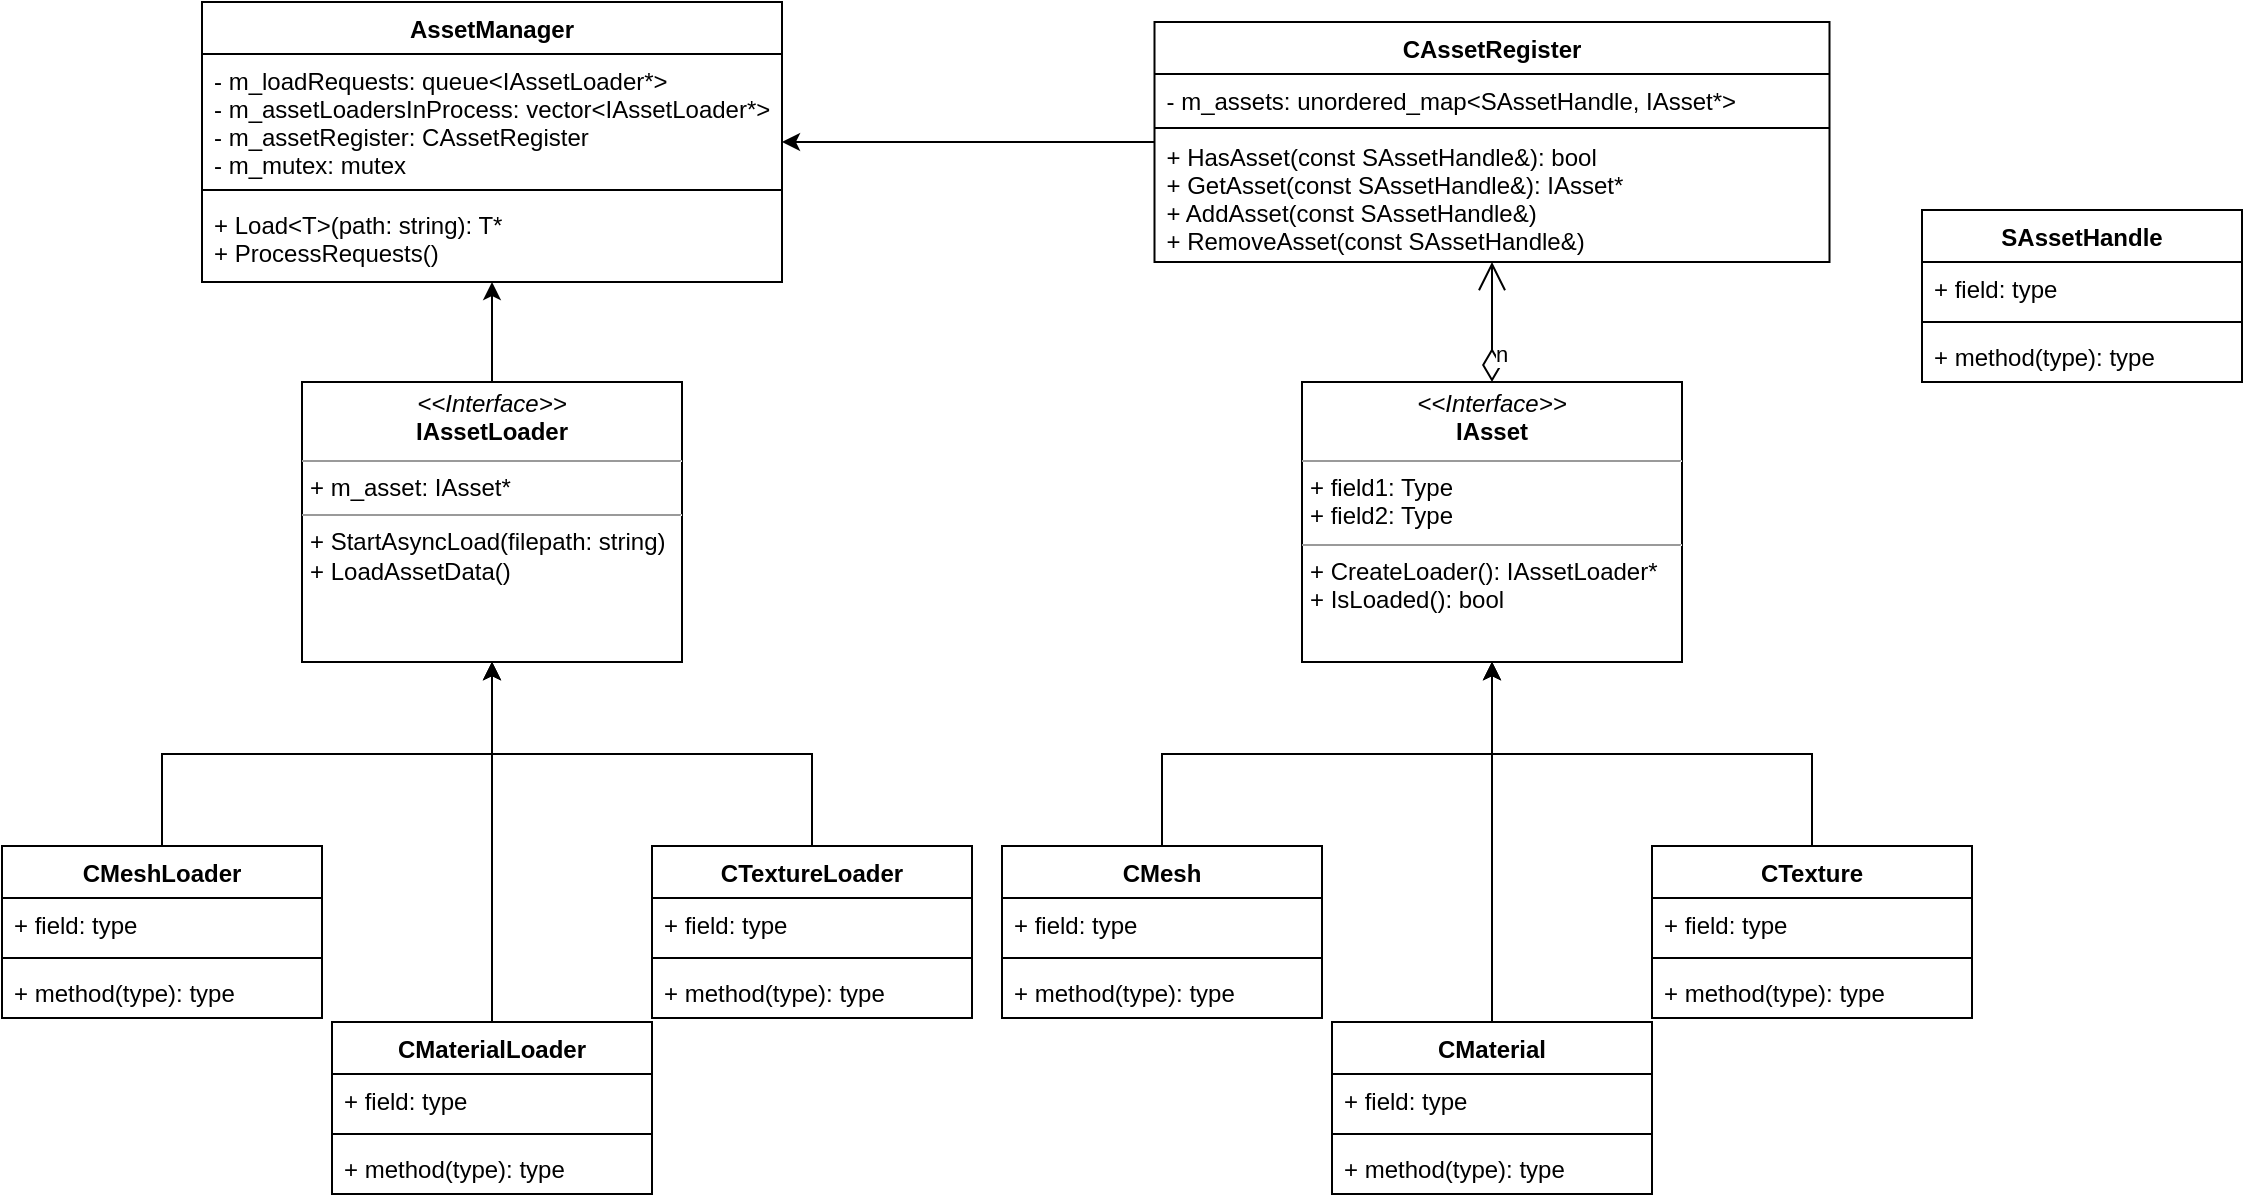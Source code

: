 <mxfile version="14.6.13" type="device"><diagram id="C5RBs43oDa-KdzZeNtuy" name="Page-1"><mxGraphModel dx="2299" dy="732" grid="1" gridSize="10" guides="1" tooltips="1" connect="1" arrows="1" fold="1" page="1" pageScale="1" pageWidth="827" pageHeight="1169" math="0" shadow="0"><root><mxCell id="WIyWlLk6GJQsqaUBKTNV-0"/><mxCell id="WIyWlLk6GJQsqaUBKTNV-1" parent="WIyWlLk6GJQsqaUBKTNV-0"/><mxCell id="VGFlbuAj11v9DEnDCSBg-0" value="AssetManager" style="swimlane;fontStyle=1;align=center;verticalAlign=top;childLayout=stackLayout;horizontal=1;startSize=26;horizontalStack=0;resizeParent=1;resizeParentMax=0;resizeLast=0;collapsible=1;marginBottom=0;" parent="WIyWlLk6GJQsqaUBKTNV-1" vertex="1"><mxGeometry x="-30" y="120" width="290" height="140" as="geometry"/></mxCell><mxCell id="VGFlbuAj11v9DEnDCSBg-1" value="- m_loadRequests: queue&lt;IAssetLoader*&gt;&#10;- m_assetLoadersInProcess: vector&lt;IAssetLoader*&gt;&#10;- m_assetRegister: CAssetRegister&#10;- m_mutex: mutex" style="text;strokeColor=none;fillColor=none;align=left;verticalAlign=top;spacingLeft=4;spacingRight=4;overflow=hidden;rotatable=0;points=[[0,0.5],[1,0.5]];portConstraint=eastwest;" parent="VGFlbuAj11v9DEnDCSBg-0" vertex="1"><mxGeometry y="26" width="290" height="64" as="geometry"/></mxCell><mxCell id="VGFlbuAj11v9DEnDCSBg-2" value="" style="line;strokeWidth=1;fillColor=none;align=left;verticalAlign=middle;spacingTop=-1;spacingLeft=3;spacingRight=3;rotatable=0;labelPosition=right;points=[];portConstraint=eastwest;" parent="VGFlbuAj11v9DEnDCSBg-0" vertex="1"><mxGeometry y="90" width="290" height="8" as="geometry"/></mxCell><mxCell id="VGFlbuAj11v9DEnDCSBg-3" value="+ Load&lt;T&gt;(path: string): T*&#10;+ ProcessRequests()" style="text;strokeColor=none;fillColor=none;align=left;verticalAlign=top;spacingLeft=4;spacingRight=4;overflow=hidden;rotatable=0;points=[[0,0.5],[1,0.5]];portConstraint=eastwest;" parent="VGFlbuAj11v9DEnDCSBg-0" vertex="1"><mxGeometry y="98" width="290" height="42" as="geometry"/></mxCell><mxCell id="VGFlbuAj11v9DEnDCSBg-4" value="&lt;p style=&quot;margin: 0px ; margin-top: 4px ; text-align: center&quot;&gt;&lt;i&gt;&amp;lt;&amp;lt;Interface&amp;gt;&amp;gt;&lt;/i&gt;&lt;br&gt;&lt;b&gt;IAsset&lt;/b&gt;&lt;/p&gt;&lt;hr size=&quot;1&quot;&gt;&lt;p style=&quot;margin: 0px ; margin-left: 4px&quot;&gt;+ field1: Type&lt;br&gt;+ field2: Type&lt;/p&gt;&lt;hr size=&quot;1&quot;&gt;&lt;p style=&quot;margin: 0px ; margin-left: 4px&quot;&gt;+ CreateLoader(): IAssetLoader*&lt;/p&gt;&lt;p style=&quot;margin: 0px ; margin-left: 4px&quot;&gt;+ IsLoaded(): bool&lt;/p&gt;" style="verticalAlign=top;align=left;overflow=fill;fontSize=12;fontFamily=Helvetica;html=1;" parent="WIyWlLk6GJQsqaUBKTNV-1" vertex="1"><mxGeometry x="520" y="310" width="190" height="140" as="geometry"/></mxCell><mxCell id="VGFlbuAj11v9DEnDCSBg-13" style="edgeStyle=orthogonalEdgeStyle;rounded=0;orthogonalLoop=1;jettySize=auto;html=1;entryX=0.5;entryY=1;entryDx=0;entryDy=0;" parent="WIyWlLk6GJQsqaUBKTNV-1" source="VGFlbuAj11v9DEnDCSBg-9" target="VGFlbuAj11v9DEnDCSBg-4" edge="1"><mxGeometry relative="1" as="geometry"/></mxCell><mxCell id="VGFlbuAj11v9DEnDCSBg-9" value="CMesh" style="swimlane;fontStyle=1;align=center;verticalAlign=top;childLayout=stackLayout;horizontal=1;startSize=26;horizontalStack=0;resizeParent=1;resizeParentMax=0;resizeLast=0;collapsible=1;marginBottom=0;" parent="WIyWlLk6GJQsqaUBKTNV-1" vertex="1"><mxGeometry x="370" y="542" width="160" height="86" as="geometry"/></mxCell><mxCell id="VGFlbuAj11v9DEnDCSBg-10" value="+ field: type" style="text;strokeColor=none;fillColor=none;align=left;verticalAlign=top;spacingLeft=4;spacingRight=4;overflow=hidden;rotatable=0;points=[[0,0.5],[1,0.5]];portConstraint=eastwest;" parent="VGFlbuAj11v9DEnDCSBg-9" vertex="1"><mxGeometry y="26" width="160" height="26" as="geometry"/></mxCell><mxCell id="VGFlbuAj11v9DEnDCSBg-11" value="" style="line;strokeWidth=1;fillColor=none;align=left;verticalAlign=middle;spacingTop=-1;spacingLeft=3;spacingRight=3;rotatable=0;labelPosition=right;points=[];portConstraint=eastwest;" parent="VGFlbuAj11v9DEnDCSBg-9" vertex="1"><mxGeometry y="52" width="160" height="8" as="geometry"/></mxCell><mxCell id="VGFlbuAj11v9DEnDCSBg-12" value="+ method(type): type" style="text;strokeColor=none;fillColor=none;align=left;verticalAlign=top;spacingLeft=4;spacingRight=4;overflow=hidden;rotatable=0;points=[[0,0.5],[1,0.5]];portConstraint=eastwest;" parent="VGFlbuAj11v9DEnDCSBg-9" vertex="1"><mxGeometry y="60" width="160" height="26" as="geometry"/></mxCell><mxCell id="VGFlbuAj11v9DEnDCSBg-18" style="edgeStyle=orthogonalEdgeStyle;rounded=0;orthogonalLoop=1;jettySize=auto;html=1;entryX=0.5;entryY=1;entryDx=0;entryDy=0;" parent="WIyWlLk6GJQsqaUBKTNV-1" source="VGFlbuAj11v9DEnDCSBg-14" target="VGFlbuAj11v9DEnDCSBg-4" edge="1"><mxGeometry relative="1" as="geometry"/></mxCell><mxCell id="VGFlbuAj11v9DEnDCSBg-14" value="CTexture" style="swimlane;fontStyle=1;align=center;verticalAlign=top;childLayout=stackLayout;horizontal=1;startSize=26;horizontalStack=0;resizeParent=1;resizeParentMax=0;resizeLast=0;collapsible=1;marginBottom=0;" parent="WIyWlLk6GJQsqaUBKTNV-1" vertex="1"><mxGeometry x="695" y="542" width="160" height="86" as="geometry"/></mxCell><mxCell id="VGFlbuAj11v9DEnDCSBg-15" value="+ field: type" style="text;strokeColor=none;fillColor=none;align=left;verticalAlign=top;spacingLeft=4;spacingRight=4;overflow=hidden;rotatable=0;points=[[0,0.5],[1,0.5]];portConstraint=eastwest;" parent="VGFlbuAj11v9DEnDCSBg-14" vertex="1"><mxGeometry y="26" width="160" height="26" as="geometry"/></mxCell><mxCell id="VGFlbuAj11v9DEnDCSBg-16" value="" style="line;strokeWidth=1;fillColor=none;align=left;verticalAlign=middle;spacingTop=-1;spacingLeft=3;spacingRight=3;rotatable=0;labelPosition=right;points=[];portConstraint=eastwest;" parent="VGFlbuAj11v9DEnDCSBg-14" vertex="1"><mxGeometry y="52" width="160" height="8" as="geometry"/></mxCell><mxCell id="VGFlbuAj11v9DEnDCSBg-17" value="+ method(type): type" style="text;strokeColor=none;fillColor=none;align=left;verticalAlign=top;spacingLeft=4;spacingRight=4;overflow=hidden;rotatable=0;points=[[0,0.5],[1,0.5]];portConstraint=eastwest;" parent="VGFlbuAj11v9DEnDCSBg-14" vertex="1"><mxGeometry y="60" width="160" height="26" as="geometry"/></mxCell><mxCell id="VGFlbuAj11v9DEnDCSBg-23" style="edgeStyle=orthogonalEdgeStyle;rounded=0;orthogonalLoop=1;jettySize=auto;html=1;entryX=0.5;entryY=1;entryDx=0;entryDy=0;" parent="WIyWlLk6GJQsqaUBKTNV-1" source="VGFlbuAj11v9DEnDCSBg-19" target="VGFlbuAj11v9DEnDCSBg-4" edge="1"><mxGeometry relative="1" as="geometry"/></mxCell><mxCell id="VGFlbuAj11v9DEnDCSBg-19" value="CMaterial" style="swimlane;fontStyle=1;align=center;verticalAlign=top;childLayout=stackLayout;horizontal=1;startSize=26;horizontalStack=0;resizeParent=1;resizeParentMax=0;resizeLast=0;collapsible=1;marginBottom=0;" parent="WIyWlLk6GJQsqaUBKTNV-1" vertex="1"><mxGeometry x="535" y="630" width="160" height="86" as="geometry"/></mxCell><mxCell id="VGFlbuAj11v9DEnDCSBg-20" value="+ field: type" style="text;strokeColor=none;fillColor=none;align=left;verticalAlign=top;spacingLeft=4;spacingRight=4;overflow=hidden;rotatable=0;points=[[0,0.5],[1,0.5]];portConstraint=eastwest;" parent="VGFlbuAj11v9DEnDCSBg-19" vertex="1"><mxGeometry y="26" width="160" height="26" as="geometry"/></mxCell><mxCell id="VGFlbuAj11v9DEnDCSBg-21" value="" style="line;strokeWidth=1;fillColor=none;align=left;verticalAlign=middle;spacingTop=-1;spacingLeft=3;spacingRight=3;rotatable=0;labelPosition=right;points=[];portConstraint=eastwest;" parent="VGFlbuAj11v9DEnDCSBg-19" vertex="1"><mxGeometry y="52" width="160" height="8" as="geometry"/></mxCell><mxCell id="VGFlbuAj11v9DEnDCSBg-22" value="+ method(type): type" style="text;strokeColor=none;fillColor=none;align=left;verticalAlign=top;spacingLeft=4;spacingRight=4;overflow=hidden;rotatable=0;points=[[0,0.5],[1,0.5]];portConstraint=eastwest;" parent="VGFlbuAj11v9DEnDCSBg-19" vertex="1"><mxGeometry y="60" width="160" height="26" as="geometry"/></mxCell><mxCell id="oCuiedy98zwSzICDk2j--4" style="edgeStyle=orthogonalEdgeStyle;rounded=0;orthogonalLoop=1;jettySize=auto;html=1;" edge="1" parent="WIyWlLk6GJQsqaUBKTNV-1" source="VGFlbuAj11v9DEnDCSBg-24" target="VGFlbuAj11v9DEnDCSBg-0"><mxGeometry relative="1" as="geometry"/></mxCell><mxCell id="VGFlbuAj11v9DEnDCSBg-24" value="CAssetRegister" style="swimlane;fontStyle=1;align=center;verticalAlign=top;childLayout=stackLayout;horizontal=1;startSize=26;horizontalStack=0;resizeParent=1;resizeParentMax=0;resizeLast=0;collapsible=1;marginBottom=0;" parent="WIyWlLk6GJQsqaUBKTNV-1" vertex="1"><mxGeometry x="446.25" y="130" width="337.5" height="120" as="geometry"/></mxCell><mxCell id="7nH6v_XHkIskKrLU2FsE-19" value="- m_assets: unordered_map&lt;SAssetHandle, IAsset*&gt;" style="text;strokeColor=none;fillColor=none;align=left;verticalAlign=top;spacingLeft=4;spacingRight=4;overflow=hidden;rotatable=0;points=[[0,0.5],[1,0.5]];portConstraint=eastwest;" parent="VGFlbuAj11v9DEnDCSBg-24" vertex="1"><mxGeometry y="26" width="337.5" height="26" as="geometry"/></mxCell><mxCell id="VGFlbuAj11v9DEnDCSBg-26" value="" style="line;strokeWidth=1;fillColor=none;align=left;verticalAlign=middle;spacingTop=-1;spacingLeft=3;spacingRight=3;rotatable=0;labelPosition=right;points=[];portConstraint=eastwest;" parent="VGFlbuAj11v9DEnDCSBg-24" vertex="1"><mxGeometry y="52" width="337.5" height="2" as="geometry"/></mxCell><mxCell id="7nH6v_XHkIskKrLU2FsE-20" value="+ HasAsset(const SAssetHandle&amp;): bool&#10;+ GetAsset(const SAssetHandle&amp;): IAsset*&#10;+ AddAsset(const SAssetHandle&amp;)&#10;+ RemoveAsset(const SAssetHandle&amp;)" style="text;strokeColor=none;fillColor=none;align=left;verticalAlign=top;spacingLeft=4;spacingRight=4;overflow=hidden;rotatable=0;points=[[0,0.5],[1,0.5]];portConstraint=eastwest;" parent="VGFlbuAj11v9DEnDCSBg-24" vertex="1"><mxGeometry y="54" width="337.5" height="66" as="geometry"/></mxCell><mxCell id="7nH6v_XHkIskKrLU2FsE-1" value="n" style="endArrow=open;html=1;endSize=12;startArrow=diamondThin;startSize=14;startFill=0;edgeStyle=orthogonalEdgeStyle;align=left;verticalAlign=bottom;exitX=0.5;exitY=0;exitDx=0;exitDy=0;entryX=0.5;entryY=1;entryDx=0;entryDy=0;" parent="WIyWlLk6GJQsqaUBKTNV-1" source="VGFlbuAj11v9DEnDCSBg-4" target="VGFlbuAj11v9DEnDCSBg-24" edge="1"><mxGeometry x="-0.811" relative="1" as="geometry"><mxPoint x="590" y="370" as="sourcePoint"/><mxPoint x="750" y="370" as="targetPoint"/><mxPoint as="offset"/></mxGeometry></mxCell><mxCell id="oCuiedy98zwSzICDk2j--9" style="edgeStyle=orthogonalEdgeStyle;rounded=0;orthogonalLoop=1;jettySize=auto;html=1;" edge="1" parent="WIyWlLk6GJQsqaUBKTNV-1" source="7nH6v_XHkIskKrLU2FsE-3" target="VGFlbuAj11v9DEnDCSBg-0"><mxGeometry relative="1" as="geometry"/></mxCell><mxCell id="7nH6v_XHkIskKrLU2FsE-3" value="&lt;p style=&quot;margin: 0px ; margin-top: 4px ; text-align: center&quot;&gt;&lt;i&gt;&amp;lt;&amp;lt;Interface&amp;gt;&amp;gt;&lt;/i&gt;&lt;br&gt;&lt;b&gt;IAssetLoader&lt;/b&gt;&lt;/p&gt;&lt;hr size=&quot;1&quot;&gt;&lt;p style=&quot;margin: 0px ; margin-left: 4px&quot;&gt;+ m_asset: IAsset*&lt;br&gt;&lt;/p&gt;&lt;hr size=&quot;1&quot;&gt;&lt;p style=&quot;margin: 0px ; margin-left: 4px&quot;&gt;+ StartAsyncLoad(filepath: string)&lt;br&gt;&lt;/p&gt;&lt;p style=&quot;margin: 0px ; margin-left: 4px&quot;&gt;+ LoadAssetData()&lt;/p&gt;" style="verticalAlign=top;align=left;overflow=fill;fontSize=12;fontFamily=Helvetica;html=1;" parent="WIyWlLk6GJQsqaUBKTNV-1" vertex="1"><mxGeometry x="20" y="310" width="190" height="140" as="geometry"/></mxCell><mxCell id="7nH6v_XHkIskKrLU2FsE-4" style="edgeStyle=orthogonalEdgeStyle;rounded=0;orthogonalLoop=1;jettySize=auto;html=1;" parent="WIyWlLk6GJQsqaUBKTNV-1" source="7nH6v_XHkIskKrLU2FsE-5" target="7nH6v_XHkIskKrLU2FsE-3" edge="1"><mxGeometry relative="1" as="geometry"><mxPoint x="115" y="450" as="targetPoint"/></mxGeometry></mxCell><mxCell id="7nH6v_XHkIskKrLU2FsE-5" value="CMeshLoader" style="swimlane;fontStyle=1;align=center;verticalAlign=top;childLayout=stackLayout;horizontal=1;startSize=26;horizontalStack=0;resizeParent=1;resizeParentMax=0;resizeLast=0;collapsible=1;marginBottom=0;" parent="WIyWlLk6GJQsqaUBKTNV-1" vertex="1"><mxGeometry x="-130" y="542" width="160" height="86" as="geometry"/></mxCell><mxCell id="7nH6v_XHkIskKrLU2FsE-6" value="+ field: type" style="text;strokeColor=none;fillColor=none;align=left;verticalAlign=top;spacingLeft=4;spacingRight=4;overflow=hidden;rotatable=0;points=[[0,0.5],[1,0.5]];portConstraint=eastwest;" parent="7nH6v_XHkIskKrLU2FsE-5" vertex="1"><mxGeometry y="26" width="160" height="26" as="geometry"/></mxCell><mxCell id="7nH6v_XHkIskKrLU2FsE-7" value="" style="line;strokeWidth=1;fillColor=none;align=left;verticalAlign=middle;spacingTop=-1;spacingLeft=3;spacingRight=3;rotatable=0;labelPosition=right;points=[];portConstraint=eastwest;" parent="7nH6v_XHkIskKrLU2FsE-5" vertex="1"><mxGeometry y="52" width="160" height="8" as="geometry"/></mxCell><mxCell id="7nH6v_XHkIskKrLU2FsE-8" value="+ method(type): type" style="text;strokeColor=none;fillColor=none;align=left;verticalAlign=top;spacingLeft=4;spacingRight=4;overflow=hidden;rotatable=0;points=[[0,0.5],[1,0.5]];portConstraint=eastwest;" parent="7nH6v_XHkIskKrLU2FsE-5" vertex="1"><mxGeometry y="60" width="160" height="26" as="geometry"/></mxCell><mxCell id="7nH6v_XHkIskKrLU2FsE-9" style="edgeStyle=orthogonalEdgeStyle;rounded=0;orthogonalLoop=1;jettySize=auto;html=1;" parent="WIyWlLk6GJQsqaUBKTNV-1" source="7nH6v_XHkIskKrLU2FsE-10" target="7nH6v_XHkIskKrLU2FsE-3" edge="1"><mxGeometry relative="1" as="geometry"><mxPoint x="115" y="450" as="targetPoint"/></mxGeometry></mxCell><mxCell id="7nH6v_XHkIskKrLU2FsE-10" value="CTextureLoader" style="swimlane;fontStyle=1;align=center;verticalAlign=top;childLayout=stackLayout;horizontal=1;startSize=26;horizontalStack=0;resizeParent=1;resizeParentMax=0;resizeLast=0;collapsible=1;marginBottom=0;" parent="WIyWlLk6GJQsqaUBKTNV-1" vertex="1"><mxGeometry x="195" y="542" width="160" height="86" as="geometry"/></mxCell><mxCell id="7nH6v_XHkIskKrLU2FsE-11" value="+ field: type" style="text;strokeColor=none;fillColor=none;align=left;verticalAlign=top;spacingLeft=4;spacingRight=4;overflow=hidden;rotatable=0;points=[[0,0.5],[1,0.5]];portConstraint=eastwest;" parent="7nH6v_XHkIskKrLU2FsE-10" vertex="1"><mxGeometry y="26" width="160" height="26" as="geometry"/></mxCell><mxCell id="7nH6v_XHkIskKrLU2FsE-12" value="" style="line;strokeWidth=1;fillColor=none;align=left;verticalAlign=middle;spacingTop=-1;spacingLeft=3;spacingRight=3;rotatable=0;labelPosition=right;points=[];portConstraint=eastwest;" parent="7nH6v_XHkIskKrLU2FsE-10" vertex="1"><mxGeometry y="52" width="160" height="8" as="geometry"/></mxCell><mxCell id="7nH6v_XHkIskKrLU2FsE-13" value="+ method(type): type" style="text;strokeColor=none;fillColor=none;align=left;verticalAlign=top;spacingLeft=4;spacingRight=4;overflow=hidden;rotatable=0;points=[[0,0.5],[1,0.5]];portConstraint=eastwest;" parent="7nH6v_XHkIskKrLU2FsE-10" vertex="1"><mxGeometry y="60" width="160" height="26" as="geometry"/></mxCell><mxCell id="7nH6v_XHkIskKrLU2FsE-14" style="edgeStyle=orthogonalEdgeStyle;rounded=0;orthogonalLoop=1;jettySize=auto;html=1;" parent="WIyWlLk6GJQsqaUBKTNV-1" source="7nH6v_XHkIskKrLU2FsE-15" target="7nH6v_XHkIskKrLU2FsE-3" edge="1"><mxGeometry relative="1" as="geometry"><mxPoint x="115" y="450" as="targetPoint"/></mxGeometry></mxCell><mxCell id="7nH6v_XHkIskKrLU2FsE-15" value="CMaterialLoader" style="swimlane;fontStyle=1;align=center;verticalAlign=top;childLayout=stackLayout;horizontal=1;startSize=26;horizontalStack=0;resizeParent=1;resizeParentMax=0;resizeLast=0;collapsible=1;marginBottom=0;" parent="WIyWlLk6GJQsqaUBKTNV-1" vertex="1"><mxGeometry x="35" y="630" width="160" height="86" as="geometry"/></mxCell><mxCell id="7nH6v_XHkIskKrLU2FsE-16" value="+ field: type" style="text;strokeColor=none;fillColor=none;align=left;verticalAlign=top;spacingLeft=4;spacingRight=4;overflow=hidden;rotatable=0;points=[[0,0.5],[1,0.5]];portConstraint=eastwest;" parent="7nH6v_XHkIskKrLU2FsE-15" vertex="1"><mxGeometry y="26" width="160" height="26" as="geometry"/></mxCell><mxCell id="7nH6v_XHkIskKrLU2FsE-17" value="" style="line;strokeWidth=1;fillColor=none;align=left;verticalAlign=middle;spacingTop=-1;spacingLeft=3;spacingRight=3;rotatable=0;labelPosition=right;points=[];portConstraint=eastwest;" parent="7nH6v_XHkIskKrLU2FsE-15" vertex="1"><mxGeometry y="52" width="160" height="8" as="geometry"/></mxCell><mxCell id="7nH6v_XHkIskKrLU2FsE-18" value="+ method(type): type" style="text;strokeColor=none;fillColor=none;align=left;verticalAlign=top;spacingLeft=4;spacingRight=4;overflow=hidden;rotatable=0;points=[[0,0.5],[1,0.5]];portConstraint=eastwest;" parent="7nH6v_XHkIskKrLU2FsE-15" vertex="1"><mxGeometry y="60" width="160" height="26" as="geometry"/></mxCell><mxCell id="oCuiedy98zwSzICDk2j--5" value="SAssetHandle" style="swimlane;fontStyle=1;align=center;verticalAlign=top;childLayout=stackLayout;horizontal=1;startSize=26;horizontalStack=0;resizeParent=1;resizeParentMax=0;resizeLast=0;collapsible=1;marginBottom=0;" vertex="1" parent="WIyWlLk6GJQsqaUBKTNV-1"><mxGeometry x="830" y="224" width="160" height="86" as="geometry"/></mxCell><mxCell id="oCuiedy98zwSzICDk2j--6" value="+ field: type" style="text;strokeColor=none;fillColor=none;align=left;verticalAlign=top;spacingLeft=4;spacingRight=4;overflow=hidden;rotatable=0;points=[[0,0.5],[1,0.5]];portConstraint=eastwest;" vertex="1" parent="oCuiedy98zwSzICDk2j--5"><mxGeometry y="26" width="160" height="26" as="geometry"/></mxCell><mxCell id="oCuiedy98zwSzICDk2j--7" value="" style="line;strokeWidth=1;fillColor=none;align=left;verticalAlign=middle;spacingTop=-1;spacingLeft=3;spacingRight=3;rotatable=0;labelPosition=right;points=[];portConstraint=eastwest;" vertex="1" parent="oCuiedy98zwSzICDk2j--5"><mxGeometry y="52" width="160" height="8" as="geometry"/></mxCell><mxCell id="oCuiedy98zwSzICDk2j--8" value="+ method(type): type" style="text;strokeColor=none;fillColor=none;align=left;verticalAlign=top;spacingLeft=4;spacingRight=4;overflow=hidden;rotatable=0;points=[[0,0.5],[1,0.5]];portConstraint=eastwest;" vertex="1" parent="oCuiedy98zwSzICDk2j--5"><mxGeometry y="60" width="160" height="26" as="geometry"/></mxCell></root></mxGraphModel></diagram></mxfile>